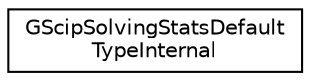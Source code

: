 digraph "Graphical Class Hierarchy"
{
 // LATEX_PDF_SIZE
  edge [fontname="Helvetica",fontsize="10",labelfontname="Helvetica",labelfontsize="10"];
  node [fontname="Helvetica",fontsize="10",shape=record];
  rankdir="LR";
  Node0 [label="GScipSolvingStatsDefault\lTypeInternal",height=0.2,width=0.4,color="black", fillcolor="white", style="filled",URL="$structoperations__research_1_1_g_scip_solving_stats_default_type_internal.html",tooltip=" "];
}
